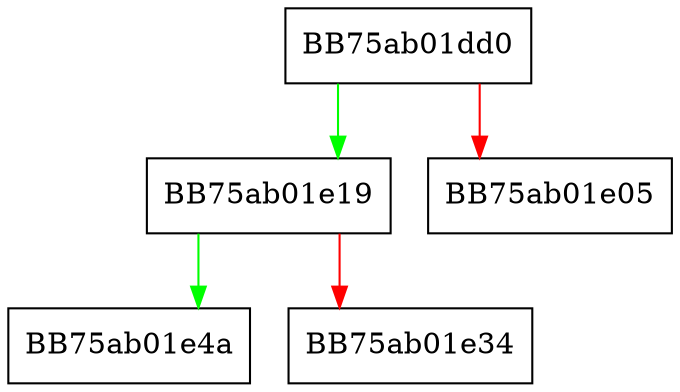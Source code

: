 digraph bm_lua_api_set_fidelity_increment {
  node [shape="box"];
  graph [splines=ortho];
  BB75ab01dd0 -> BB75ab01e19 [color="green"];
  BB75ab01dd0 -> BB75ab01e05 [color="red"];
  BB75ab01e19 -> BB75ab01e4a [color="green"];
  BB75ab01e19 -> BB75ab01e34 [color="red"];
}
